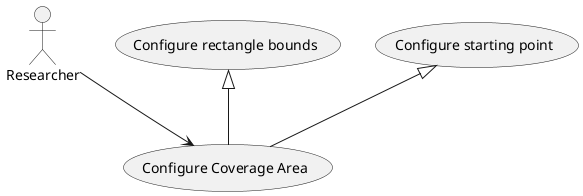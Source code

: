 @startuml
:Researcher: as Researcher
(Configure Coverage Area) as (Configure)
(Configure rectangle bounds) as (Config_Bounds)
(Configure starting point) as (Config_Start)

Researcher --> Configure
(Config_Bounds) <|-- (Configure)
(Config_Start) <|-- (Configure)
@enduml